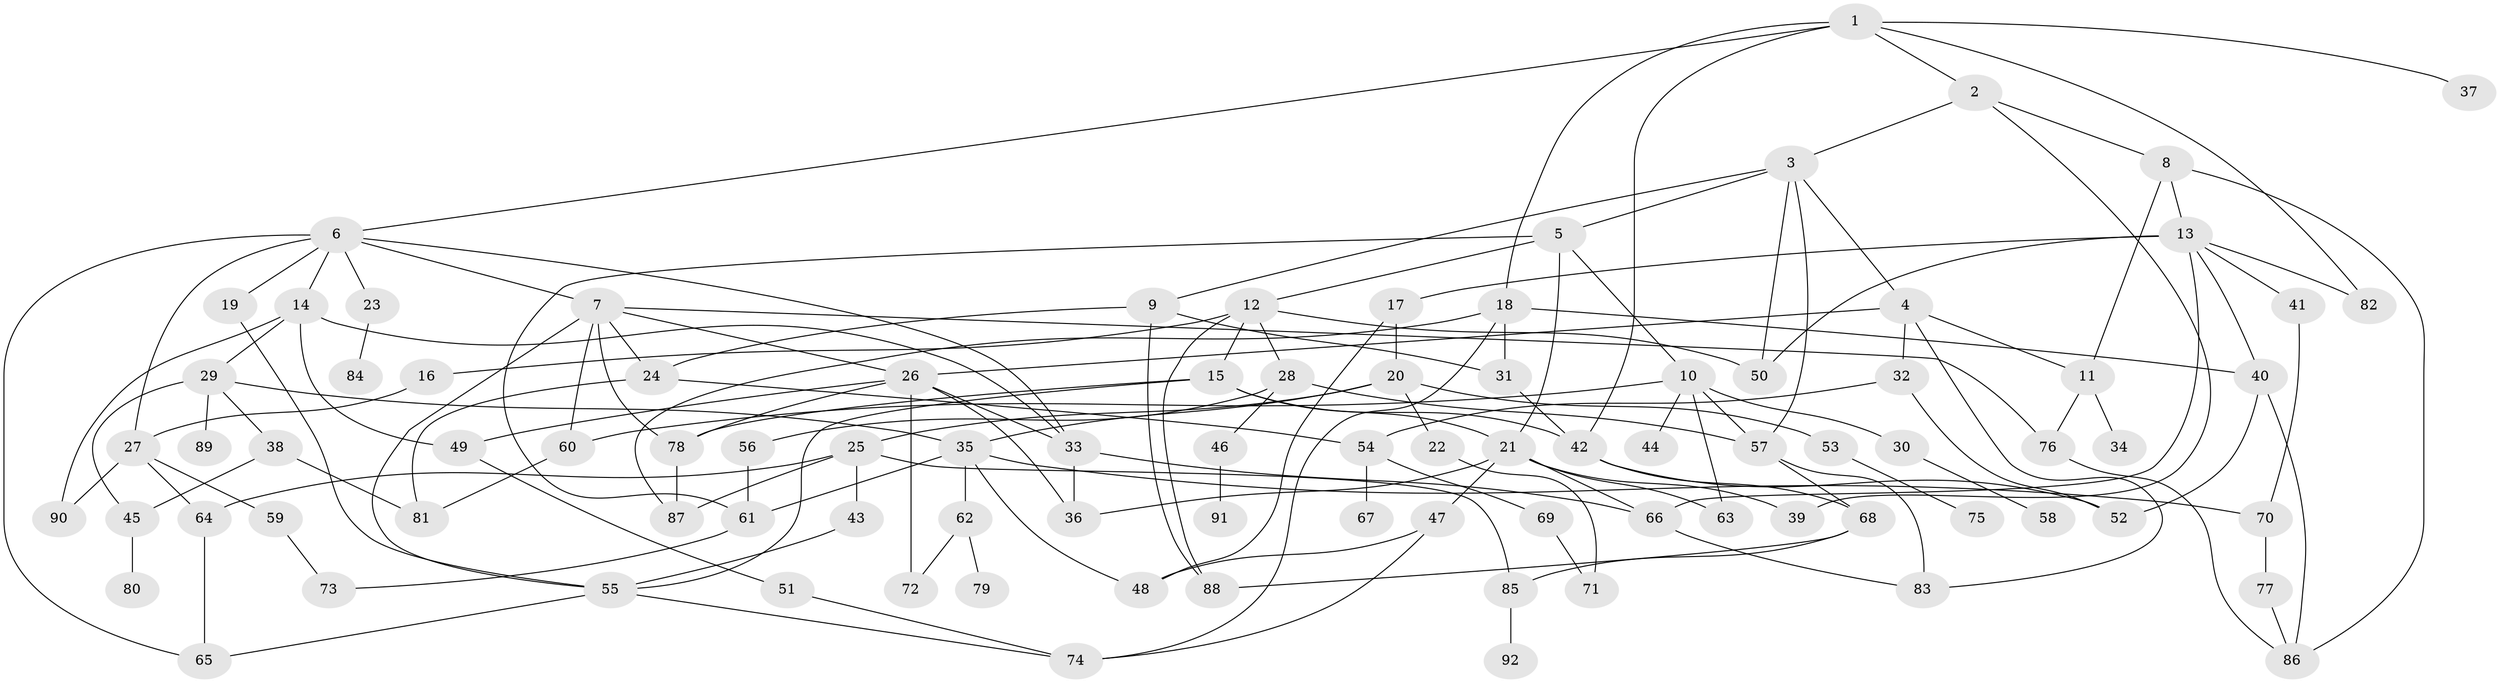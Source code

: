 // original degree distribution, {7: 0.015267175572519083, 4: 0.1297709923664122, 6: 0.04580152671755725, 5: 0.12213740458015267, 8: 0.015267175572519083, 2: 0.22900763358778625, 3: 0.20610687022900764, 1: 0.2366412213740458}
// Generated by graph-tools (version 1.1) at 2025/48/03/04/25 22:48:44]
// undirected, 92 vertices, 154 edges
graph export_dot {
  node [color=gray90,style=filled];
  1;
  2;
  3;
  4;
  5;
  6;
  7;
  8;
  9;
  10;
  11;
  12;
  13;
  14;
  15;
  16;
  17;
  18;
  19;
  20;
  21;
  22;
  23;
  24;
  25;
  26;
  27;
  28;
  29;
  30;
  31;
  32;
  33;
  34;
  35;
  36;
  37;
  38;
  39;
  40;
  41;
  42;
  43;
  44;
  45;
  46;
  47;
  48;
  49;
  50;
  51;
  52;
  53;
  54;
  55;
  56;
  57;
  58;
  59;
  60;
  61;
  62;
  63;
  64;
  65;
  66;
  67;
  68;
  69;
  70;
  71;
  72;
  73;
  74;
  75;
  76;
  77;
  78;
  79;
  80;
  81;
  82;
  83;
  84;
  85;
  86;
  87;
  88;
  89;
  90;
  91;
  92;
  1 -- 2 [weight=1.0];
  1 -- 6 [weight=1.0];
  1 -- 18 [weight=1.0];
  1 -- 37 [weight=1.0];
  1 -- 42 [weight=1.0];
  1 -- 82 [weight=1.0];
  2 -- 3 [weight=1.0];
  2 -- 8 [weight=1.0];
  2 -- 39 [weight=1.0];
  3 -- 4 [weight=1.0];
  3 -- 5 [weight=1.0];
  3 -- 9 [weight=1.0];
  3 -- 50 [weight=1.0];
  3 -- 57 [weight=1.0];
  4 -- 11 [weight=1.0];
  4 -- 26 [weight=1.0];
  4 -- 32 [weight=1.0];
  4 -- 83 [weight=1.0];
  5 -- 10 [weight=1.0];
  5 -- 12 [weight=1.0];
  5 -- 21 [weight=1.0];
  5 -- 61 [weight=1.0];
  6 -- 7 [weight=1.0];
  6 -- 14 [weight=1.0];
  6 -- 19 [weight=1.0];
  6 -- 23 [weight=1.0];
  6 -- 27 [weight=1.0];
  6 -- 33 [weight=1.0];
  6 -- 65 [weight=1.0];
  7 -- 24 [weight=1.0];
  7 -- 26 [weight=1.0];
  7 -- 55 [weight=1.0];
  7 -- 60 [weight=1.0];
  7 -- 76 [weight=1.0];
  7 -- 78 [weight=1.0];
  8 -- 11 [weight=1.0];
  8 -- 13 [weight=1.0];
  8 -- 86 [weight=1.0];
  9 -- 24 [weight=1.0];
  9 -- 31 [weight=1.0];
  9 -- 88 [weight=1.0];
  10 -- 30 [weight=1.0];
  10 -- 44 [weight=1.0];
  10 -- 57 [weight=1.0];
  10 -- 60 [weight=1.0];
  10 -- 63 [weight=1.0];
  11 -- 34 [weight=1.0];
  11 -- 76 [weight=1.0];
  12 -- 15 [weight=1.0];
  12 -- 16 [weight=1.0];
  12 -- 28 [weight=1.0];
  12 -- 50 [weight=1.0];
  12 -- 88 [weight=1.0];
  13 -- 17 [weight=1.0];
  13 -- 40 [weight=1.0];
  13 -- 41 [weight=1.0];
  13 -- 50 [weight=1.0];
  13 -- 66 [weight=1.0];
  13 -- 82 [weight=1.0];
  14 -- 29 [weight=1.0];
  14 -- 33 [weight=1.0];
  14 -- 49 [weight=1.0];
  14 -- 90 [weight=1.0];
  15 -- 21 [weight=1.0];
  15 -- 42 [weight=1.0];
  15 -- 55 [weight=1.0];
  15 -- 78 [weight=1.0];
  16 -- 27 [weight=1.0];
  17 -- 20 [weight=1.0];
  17 -- 48 [weight=1.0];
  18 -- 31 [weight=1.0];
  18 -- 40 [weight=1.0];
  18 -- 74 [weight=1.0];
  18 -- 87 [weight=1.0];
  19 -- 55 [weight=1.0];
  20 -- 22 [weight=1.0];
  20 -- 25 [weight=1.0];
  20 -- 35 [weight=1.0];
  20 -- 53 [weight=1.0];
  21 -- 36 [weight=1.0];
  21 -- 39 [weight=1.0];
  21 -- 47 [weight=1.0];
  21 -- 63 [weight=1.0];
  21 -- 66 [weight=1.0];
  22 -- 71 [weight=1.0];
  23 -- 84 [weight=1.0];
  24 -- 54 [weight=1.0];
  24 -- 81 [weight=1.0];
  25 -- 43 [weight=1.0];
  25 -- 64 [weight=1.0];
  25 -- 85 [weight=1.0];
  25 -- 87 [weight=1.0];
  26 -- 33 [weight=1.0];
  26 -- 36 [weight=1.0];
  26 -- 49 [weight=1.0];
  26 -- 72 [weight=1.0];
  26 -- 78 [weight=1.0];
  27 -- 59 [weight=1.0];
  27 -- 64 [weight=1.0];
  27 -- 90 [weight=1.0];
  28 -- 46 [weight=1.0];
  28 -- 56 [weight=1.0];
  28 -- 57 [weight=1.0];
  29 -- 35 [weight=1.0];
  29 -- 38 [weight=1.0];
  29 -- 45 [weight=1.0];
  29 -- 89 [weight=1.0];
  30 -- 58 [weight=1.0];
  31 -- 42 [weight=1.0];
  32 -- 52 [weight=1.0];
  32 -- 54 [weight=1.0];
  33 -- 36 [weight=1.0];
  33 -- 66 [weight=1.0];
  35 -- 48 [weight=1.0];
  35 -- 61 [weight=1.0];
  35 -- 62 [weight=1.0];
  35 -- 70 [weight=1.0];
  38 -- 45 [weight=1.0];
  38 -- 81 [weight=1.0];
  40 -- 52 [weight=1.0];
  40 -- 86 [weight=1.0];
  41 -- 70 [weight=1.0];
  42 -- 52 [weight=1.0];
  42 -- 68 [weight=1.0];
  43 -- 55 [weight=1.0];
  45 -- 80 [weight=1.0];
  46 -- 91 [weight=1.0];
  47 -- 48 [weight=1.0];
  47 -- 74 [weight=1.0];
  49 -- 51 [weight=1.0];
  51 -- 74 [weight=1.0];
  53 -- 75 [weight=1.0];
  54 -- 67 [weight=1.0];
  54 -- 69 [weight=1.0];
  55 -- 65 [weight=1.0];
  55 -- 74 [weight=1.0];
  56 -- 61 [weight=1.0];
  57 -- 68 [weight=1.0];
  57 -- 83 [weight=1.0];
  59 -- 73 [weight=1.0];
  60 -- 81 [weight=1.0];
  61 -- 73 [weight=1.0];
  62 -- 72 [weight=1.0];
  62 -- 79 [weight=1.0];
  64 -- 65 [weight=1.0];
  66 -- 83 [weight=1.0];
  68 -- 85 [weight=1.0];
  68 -- 88 [weight=1.0];
  69 -- 71 [weight=1.0];
  70 -- 77 [weight=1.0];
  76 -- 86 [weight=1.0];
  77 -- 86 [weight=1.0];
  78 -- 87 [weight=1.0];
  85 -- 92 [weight=1.0];
}
